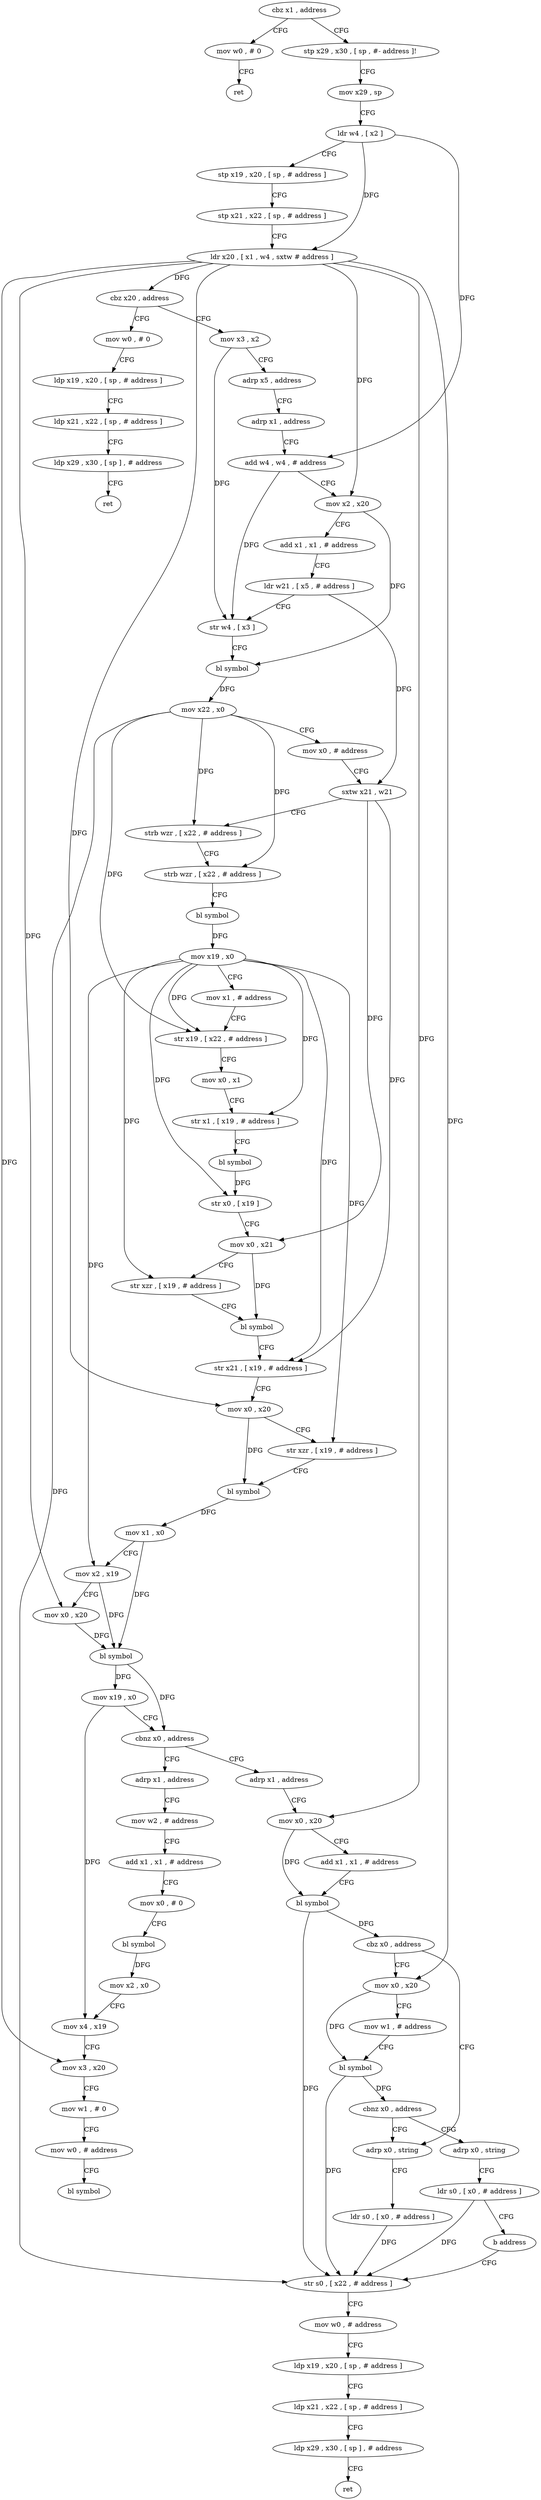 digraph "func" {
"4269488" [label = "cbz x1 , address" ]
"4269744" [label = "mov w0 , # 0" ]
"4269492" [label = "stp x29 , x30 , [ sp , #- address ]!" ]
"4269748" [label = "ret" ]
"4269496" [label = "mov x29 , sp" ]
"4269500" [label = "ldr w4 , [ x2 ]" ]
"4269504" [label = "stp x19 , x20 , [ sp , # address ]" ]
"4269508" [label = "stp x21 , x22 , [ sp , # address ]" ]
"4269512" [label = "ldr x20 , [ x1 , w4 , sxtw # address ]" ]
"4269516" [label = "cbz x20 , address" ]
"4269752" [label = "mov w0 , # 0" ]
"4269520" [label = "mov x3 , x2" ]
"4269756" [label = "ldp x19 , x20 , [ sp , # address ]" ]
"4269760" [label = "ldp x21 , x22 , [ sp , # address ]" ]
"4269764" [label = "ldp x29 , x30 , [ sp ] , # address" ]
"4269768" [label = "ret" ]
"4269524" [label = "adrp x5 , address" ]
"4269528" [label = "adrp x1 , address" ]
"4269532" [label = "add w4 , w4 , # address" ]
"4269536" [label = "mov x2 , x20" ]
"4269540" [label = "add x1 , x1 , # address" ]
"4269544" [label = "ldr w21 , [ x5 , # address ]" ]
"4269548" [label = "str w4 , [ x3 ]" ]
"4269552" [label = "bl symbol" ]
"4269556" [label = "mov x22 , x0" ]
"4269560" [label = "mov x0 , # address" ]
"4269564" [label = "sxtw x21 , w21" ]
"4269568" [label = "strb wzr , [ x22 , # address ]" ]
"4269572" [label = "strb wzr , [ x22 , # address ]" ]
"4269576" [label = "bl symbol" ]
"4269580" [label = "mov x19 , x0" ]
"4269584" [label = "mov x1 , # address" ]
"4269588" [label = "str x19 , [ x22 , # address ]" ]
"4269592" [label = "mov x0 , x1" ]
"4269596" [label = "str x1 , [ x19 , # address ]" ]
"4269600" [label = "bl symbol" ]
"4269604" [label = "str x0 , [ x19 ]" ]
"4269608" [label = "mov x0 , x21" ]
"4269612" [label = "str xzr , [ x19 , # address ]" ]
"4269616" [label = "bl symbol" ]
"4269620" [label = "str x21 , [ x19 , # address ]" ]
"4269624" [label = "mov x0 , x20" ]
"4269628" [label = "str xzr , [ x19 , # address ]" ]
"4269632" [label = "bl symbol" ]
"4269636" [label = "mov x1 , x0" ]
"4269640" [label = "mov x2 , x19" ]
"4269644" [label = "mov x0 , x20" ]
"4269648" [label = "bl symbol" ]
"4269652" [label = "mov x19 , x0" ]
"4269656" [label = "cbnz x0 , address" ]
"4269772" [label = "adrp x1 , address" ]
"4269660" [label = "adrp x1 , address" ]
"4269776" [label = "mov w2 , # address" ]
"4269780" [label = "add x1 , x1 , # address" ]
"4269784" [label = "mov x0 , # 0" ]
"4269788" [label = "bl symbol" ]
"4269792" [label = "mov x2 , x0" ]
"4269796" [label = "mov x4 , x19" ]
"4269800" [label = "mov x3 , x20" ]
"4269804" [label = "mov w1 , # 0" ]
"4269808" [label = "mov w0 , # address" ]
"4269812" [label = "bl symbol" ]
"4269664" [label = "mov x0 , x20" ]
"4269668" [label = "add x1 , x1 , # address" ]
"4269672" [label = "bl symbol" ]
"4269676" [label = "cbz x0 , address" ]
"4269712" [label = "mov x0 , x20" ]
"4269680" [label = "adrp x0 , string" ]
"4269716" [label = "mov w1 , # address" ]
"4269720" [label = "bl symbol" ]
"4269724" [label = "cbnz x0 , address" ]
"4269728" [label = "adrp x0 , string" ]
"4269684" [label = "ldr s0 , [ x0 , # address ]" ]
"4269688" [label = "str s0 , [ x22 , # address ]" ]
"4269732" [label = "ldr s0 , [ x0 , # address ]" ]
"4269736" [label = "b address" ]
"4269692" [label = "mov w0 , # address" ]
"4269696" [label = "ldp x19 , x20 , [ sp , # address ]" ]
"4269700" [label = "ldp x21 , x22 , [ sp , # address ]" ]
"4269704" [label = "ldp x29 , x30 , [ sp ] , # address" ]
"4269708" [label = "ret" ]
"4269488" -> "4269744" [ label = "CFG" ]
"4269488" -> "4269492" [ label = "CFG" ]
"4269744" -> "4269748" [ label = "CFG" ]
"4269492" -> "4269496" [ label = "CFG" ]
"4269496" -> "4269500" [ label = "CFG" ]
"4269500" -> "4269504" [ label = "CFG" ]
"4269500" -> "4269512" [ label = "DFG" ]
"4269500" -> "4269532" [ label = "DFG" ]
"4269504" -> "4269508" [ label = "CFG" ]
"4269508" -> "4269512" [ label = "CFG" ]
"4269512" -> "4269516" [ label = "DFG" ]
"4269512" -> "4269536" [ label = "DFG" ]
"4269512" -> "4269624" [ label = "DFG" ]
"4269512" -> "4269644" [ label = "DFG" ]
"4269512" -> "4269800" [ label = "DFG" ]
"4269512" -> "4269664" [ label = "DFG" ]
"4269512" -> "4269712" [ label = "DFG" ]
"4269516" -> "4269752" [ label = "CFG" ]
"4269516" -> "4269520" [ label = "CFG" ]
"4269752" -> "4269756" [ label = "CFG" ]
"4269520" -> "4269524" [ label = "CFG" ]
"4269520" -> "4269548" [ label = "DFG" ]
"4269756" -> "4269760" [ label = "CFG" ]
"4269760" -> "4269764" [ label = "CFG" ]
"4269764" -> "4269768" [ label = "CFG" ]
"4269524" -> "4269528" [ label = "CFG" ]
"4269528" -> "4269532" [ label = "CFG" ]
"4269532" -> "4269536" [ label = "CFG" ]
"4269532" -> "4269548" [ label = "DFG" ]
"4269536" -> "4269540" [ label = "CFG" ]
"4269536" -> "4269552" [ label = "DFG" ]
"4269540" -> "4269544" [ label = "CFG" ]
"4269544" -> "4269548" [ label = "CFG" ]
"4269544" -> "4269564" [ label = "DFG" ]
"4269548" -> "4269552" [ label = "CFG" ]
"4269552" -> "4269556" [ label = "DFG" ]
"4269556" -> "4269560" [ label = "CFG" ]
"4269556" -> "4269568" [ label = "DFG" ]
"4269556" -> "4269572" [ label = "DFG" ]
"4269556" -> "4269588" [ label = "DFG" ]
"4269556" -> "4269688" [ label = "DFG" ]
"4269560" -> "4269564" [ label = "CFG" ]
"4269564" -> "4269568" [ label = "CFG" ]
"4269564" -> "4269608" [ label = "DFG" ]
"4269564" -> "4269620" [ label = "DFG" ]
"4269568" -> "4269572" [ label = "CFG" ]
"4269572" -> "4269576" [ label = "CFG" ]
"4269576" -> "4269580" [ label = "DFG" ]
"4269580" -> "4269584" [ label = "CFG" ]
"4269580" -> "4269588" [ label = "DFG" ]
"4269580" -> "4269596" [ label = "DFG" ]
"4269580" -> "4269604" [ label = "DFG" ]
"4269580" -> "4269612" [ label = "DFG" ]
"4269580" -> "4269620" [ label = "DFG" ]
"4269580" -> "4269628" [ label = "DFG" ]
"4269580" -> "4269640" [ label = "DFG" ]
"4269584" -> "4269588" [ label = "CFG" ]
"4269588" -> "4269592" [ label = "CFG" ]
"4269592" -> "4269596" [ label = "CFG" ]
"4269596" -> "4269600" [ label = "CFG" ]
"4269600" -> "4269604" [ label = "DFG" ]
"4269604" -> "4269608" [ label = "CFG" ]
"4269608" -> "4269612" [ label = "CFG" ]
"4269608" -> "4269616" [ label = "DFG" ]
"4269612" -> "4269616" [ label = "CFG" ]
"4269616" -> "4269620" [ label = "CFG" ]
"4269620" -> "4269624" [ label = "CFG" ]
"4269624" -> "4269628" [ label = "CFG" ]
"4269624" -> "4269632" [ label = "DFG" ]
"4269628" -> "4269632" [ label = "CFG" ]
"4269632" -> "4269636" [ label = "DFG" ]
"4269636" -> "4269640" [ label = "CFG" ]
"4269636" -> "4269648" [ label = "DFG" ]
"4269640" -> "4269644" [ label = "CFG" ]
"4269640" -> "4269648" [ label = "DFG" ]
"4269644" -> "4269648" [ label = "DFG" ]
"4269648" -> "4269652" [ label = "DFG" ]
"4269648" -> "4269656" [ label = "DFG" ]
"4269652" -> "4269656" [ label = "CFG" ]
"4269652" -> "4269796" [ label = "DFG" ]
"4269656" -> "4269772" [ label = "CFG" ]
"4269656" -> "4269660" [ label = "CFG" ]
"4269772" -> "4269776" [ label = "CFG" ]
"4269660" -> "4269664" [ label = "CFG" ]
"4269776" -> "4269780" [ label = "CFG" ]
"4269780" -> "4269784" [ label = "CFG" ]
"4269784" -> "4269788" [ label = "CFG" ]
"4269788" -> "4269792" [ label = "DFG" ]
"4269792" -> "4269796" [ label = "CFG" ]
"4269796" -> "4269800" [ label = "CFG" ]
"4269800" -> "4269804" [ label = "CFG" ]
"4269804" -> "4269808" [ label = "CFG" ]
"4269808" -> "4269812" [ label = "CFG" ]
"4269664" -> "4269668" [ label = "CFG" ]
"4269664" -> "4269672" [ label = "DFG" ]
"4269668" -> "4269672" [ label = "CFG" ]
"4269672" -> "4269676" [ label = "DFG" ]
"4269672" -> "4269688" [ label = "DFG" ]
"4269676" -> "4269712" [ label = "CFG" ]
"4269676" -> "4269680" [ label = "CFG" ]
"4269712" -> "4269716" [ label = "CFG" ]
"4269712" -> "4269720" [ label = "DFG" ]
"4269680" -> "4269684" [ label = "CFG" ]
"4269716" -> "4269720" [ label = "CFG" ]
"4269720" -> "4269724" [ label = "DFG" ]
"4269720" -> "4269688" [ label = "DFG" ]
"4269724" -> "4269680" [ label = "CFG" ]
"4269724" -> "4269728" [ label = "CFG" ]
"4269728" -> "4269732" [ label = "CFG" ]
"4269684" -> "4269688" [ label = "DFG" ]
"4269688" -> "4269692" [ label = "CFG" ]
"4269732" -> "4269736" [ label = "CFG" ]
"4269732" -> "4269688" [ label = "DFG" ]
"4269736" -> "4269688" [ label = "CFG" ]
"4269692" -> "4269696" [ label = "CFG" ]
"4269696" -> "4269700" [ label = "CFG" ]
"4269700" -> "4269704" [ label = "CFG" ]
"4269704" -> "4269708" [ label = "CFG" ]
}
